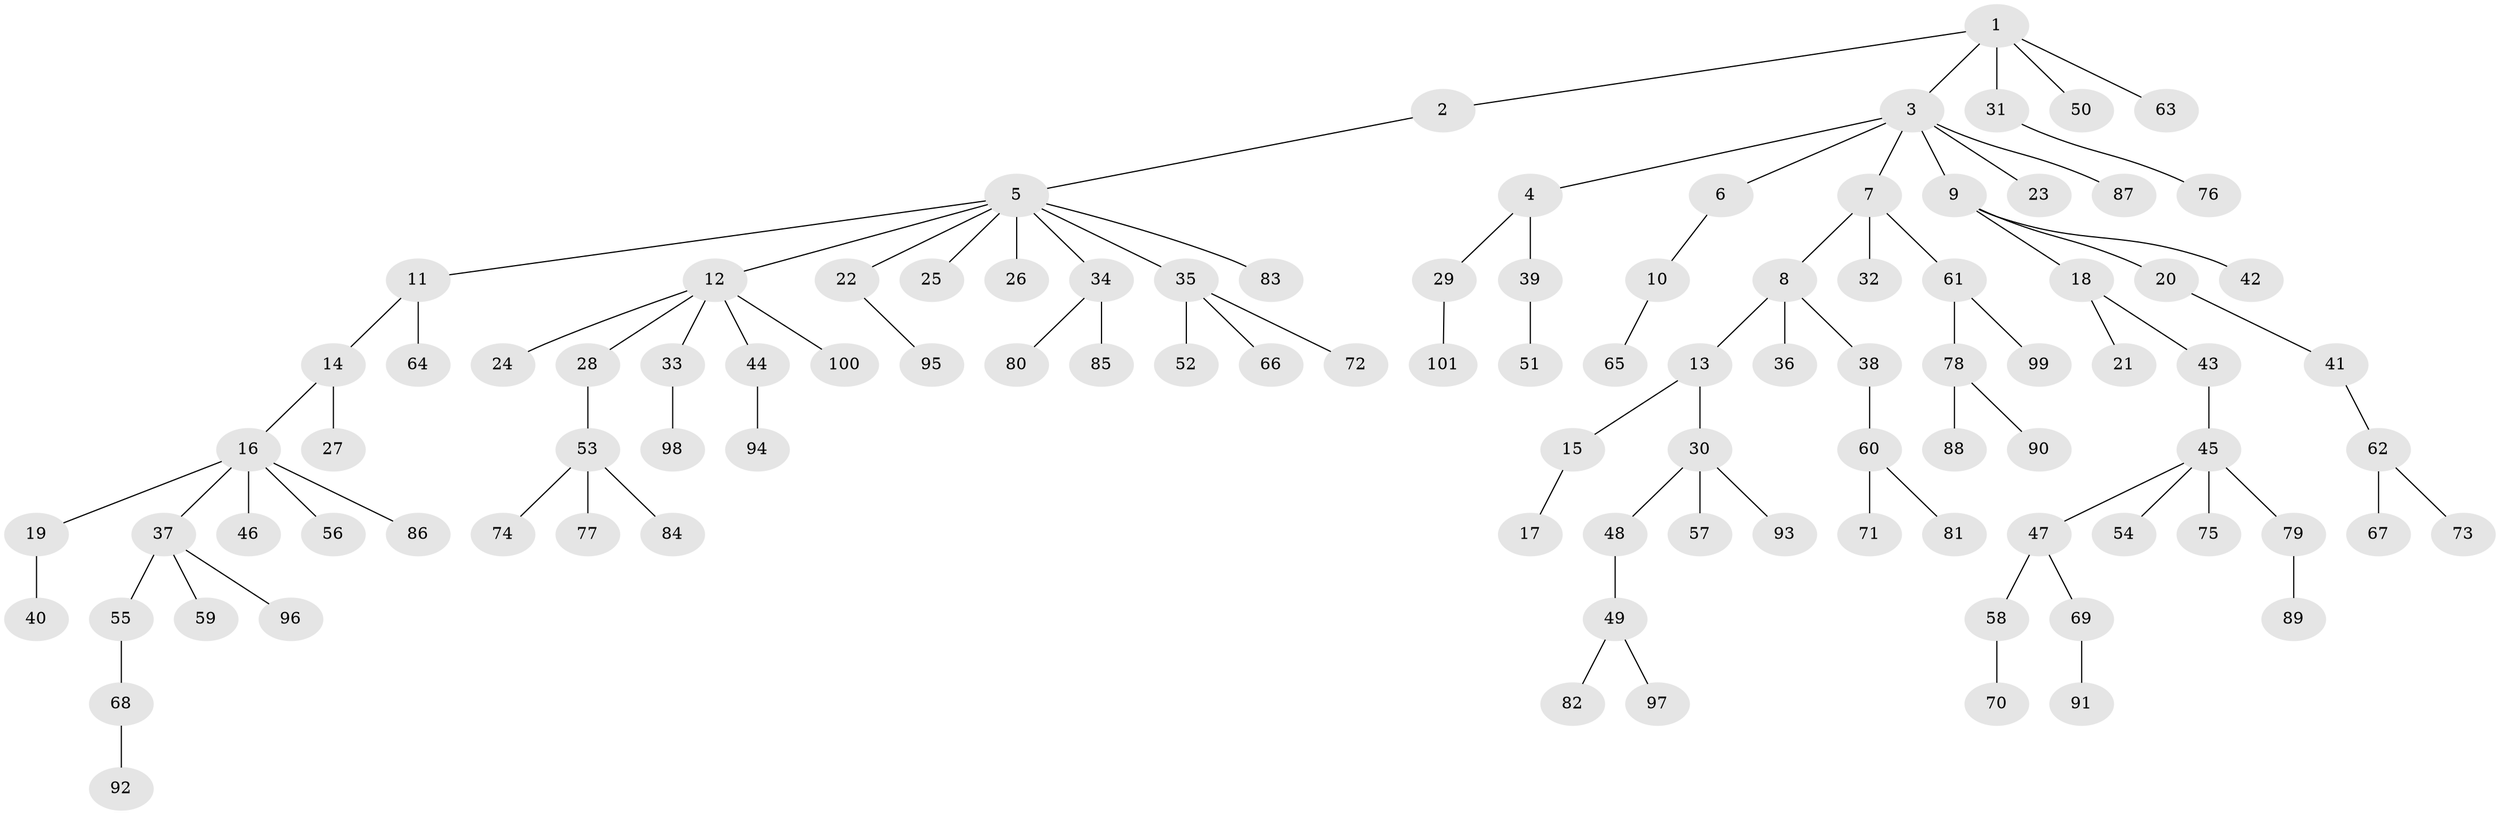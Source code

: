 // Generated by graph-tools (version 1.1) at 2025/52/03/09/25 04:52:58]
// undirected, 101 vertices, 100 edges
graph export_dot {
graph [start="1"]
  node [color=gray90,style=filled];
  1;
  2;
  3;
  4;
  5;
  6;
  7;
  8;
  9;
  10;
  11;
  12;
  13;
  14;
  15;
  16;
  17;
  18;
  19;
  20;
  21;
  22;
  23;
  24;
  25;
  26;
  27;
  28;
  29;
  30;
  31;
  32;
  33;
  34;
  35;
  36;
  37;
  38;
  39;
  40;
  41;
  42;
  43;
  44;
  45;
  46;
  47;
  48;
  49;
  50;
  51;
  52;
  53;
  54;
  55;
  56;
  57;
  58;
  59;
  60;
  61;
  62;
  63;
  64;
  65;
  66;
  67;
  68;
  69;
  70;
  71;
  72;
  73;
  74;
  75;
  76;
  77;
  78;
  79;
  80;
  81;
  82;
  83;
  84;
  85;
  86;
  87;
  88;
  89;
  90;
  91;
  92;
  93;
  94;
  95;
  96;
  97;
  98;
  99;
  100;
  101;
  1 -- 2;
  1 -- 3;
  1 -- 31;
  1 -- 50;
  1 -- 63;
  2 -- 5;
  3 -- 4;
  3 -- 6;
  3 -- 7;
  3 -- 9;
  3 -- 23;
  3 -- 87;
  4 -- 29;
  4 -- 39;
  5 -- 11;
  5 -- 12;
  5 -- 22;
  5 -- 25;
  5 -- 26;
  5 -- 34;
  5 -- 35;
  5 -- 83;
  6 -- 10;
  7 -- 8;
  7 -- 32;
  7 -- 61;
  8 -- 13;
  8 -- 36;
  8 -- 38;
  9 -- 18;
  9 -- 20;
  9 -- 42;
  10 -- 65;
  11 -- 14;
  11 -- 64;
  12 -- 24;
  12 -- 28;
  12 -- 33;
  12 -- 44;
  12 -- 100;
  13 -- 15;
  13 -- 30;
  14 -- 16;
  14 -- 27;
  15 -- 17;
  16 -- 19;
  16 -- 37;
  16 -- 46;
  16 -- 56;
  16 -- 86;
  18 -- 21;
  18 -- 43;
  19 -- 40;
  20 -- 41;
  22 -- 95;
  28 -- 53;
  29 -- 101;
  30 -- 48;
  30 -- 57;
  30 -- 93;
  31 -- 76;
  33 -- 98;
  34 -- 80;
  34 -- 85;
  35 -- 52;
  35 -- 66;
  35 -- 72;
  37 -- 55;
  37 -- 59;
  37 -- 96;
  38 -- 60;
  39 -- 51;
  41 -- 62;
  43 -- 45;
  44 -- 94;
  45 -- 47;
  45 -- 54;
  45 -- 75;
  45 -- 79;
  47 -- 58;
  47 -- 69;
  48 -- 49;
  49 -- 82;
  49 -- 97;
  53 -- 74;
  53 -- 77;
  53 -- 84;
  55 -- 68;
  58 -- 70;
  60 -- 71;
  60 -- 81;
  61 -- 78;
  61 -- 99;
  62 -- 67;
  62 -- 73;
  68 -- 92;
  69 -- 91;
  78 -- 88;
  78 -- 90;
  79 -- 89;
}
